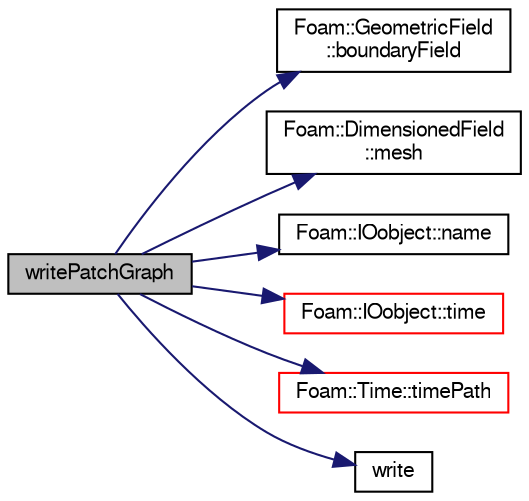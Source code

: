 digraph "writePatchGraph"
{
  bgcolor="transparent";
  edge [fontname="FreeSans",fontsize="10",labelfontname="FreeSans",labelfontsize="10"];
  node [fontname="FreeSans",fontsize="10",shape=record];
  rankdir="LR";
  Node131606 [label="writePatchGraph",height=0.2,width=0.4,color="black", fillcolor="grey75", style="filled", fontcolor="black"];
  Node131606 -> Node131607 [color="midnightblue",fontsize="10",style="solid",fontname="FreeSans"];
  Node131607 [label="Foam::GeometricField\l::boundaryField",height=0.2,width=0.4,color="black",URL="$a22434.html#a3c6c1a789b48ea0c5e8bff64f9c14f2d",tooltip="Return reference to GeometricBoundaryField. "];
  Node131606 -> Node131608 [color="midnightblue",fontsize="10",style="solid",fontname="FreeSans"];
  Node131608 [label="Foam::DimensionedField\l::mesh",height=0.2,width=0.4,color="black",URL="$a26390.html#a8f1110830348a1448a14ab5e3cf47e3b",tooltip="Return mesh. "];
  Node131606 -> Node131609 [color="midnightblue",fontsize="10",style="solid",fontname="FreeSans"];
  Node131609 [label="Foam::IOobject::name",height=0.2,width=0.4,color="black",URL="$a26142.html#acc80e00a8ac919288fb55bd14cc88bf6",tooltip="Return name. "];
  Node131606 -> Node131610 [color="midnightblue",fontsize="10",style="solid",fontname="FreeSans"];
  Node131610 [label="Foam::IOobject::time",height=0.2,width=0.4,color="red",URL="$a26142.html#a1ed86245b170b9f651f62650b1827500",tooltip="Return time. "];
  Node131606 -> Node131612 [color="midnightblue",fontsize="10",style="solid",fontname="FreeSans"];
  Node131612 [label="Foam::Time::timePath",height=0.2,width=0.4,color="red",URL="$a26350.html#ad4bbb93e8932e4bae50c44277d2b15fd",tooltip="Return current time path. "];
  Node131606 -> Node131620 [color="midnightblue",fontsize="10",style="solid",fontname="FreeSans"];
  Node131620 [label="write",height=0.2,width=0.4,color="black",URL="$a19709.html#a8f30b3c2179b03a7acf273e9dea43342"];
}
